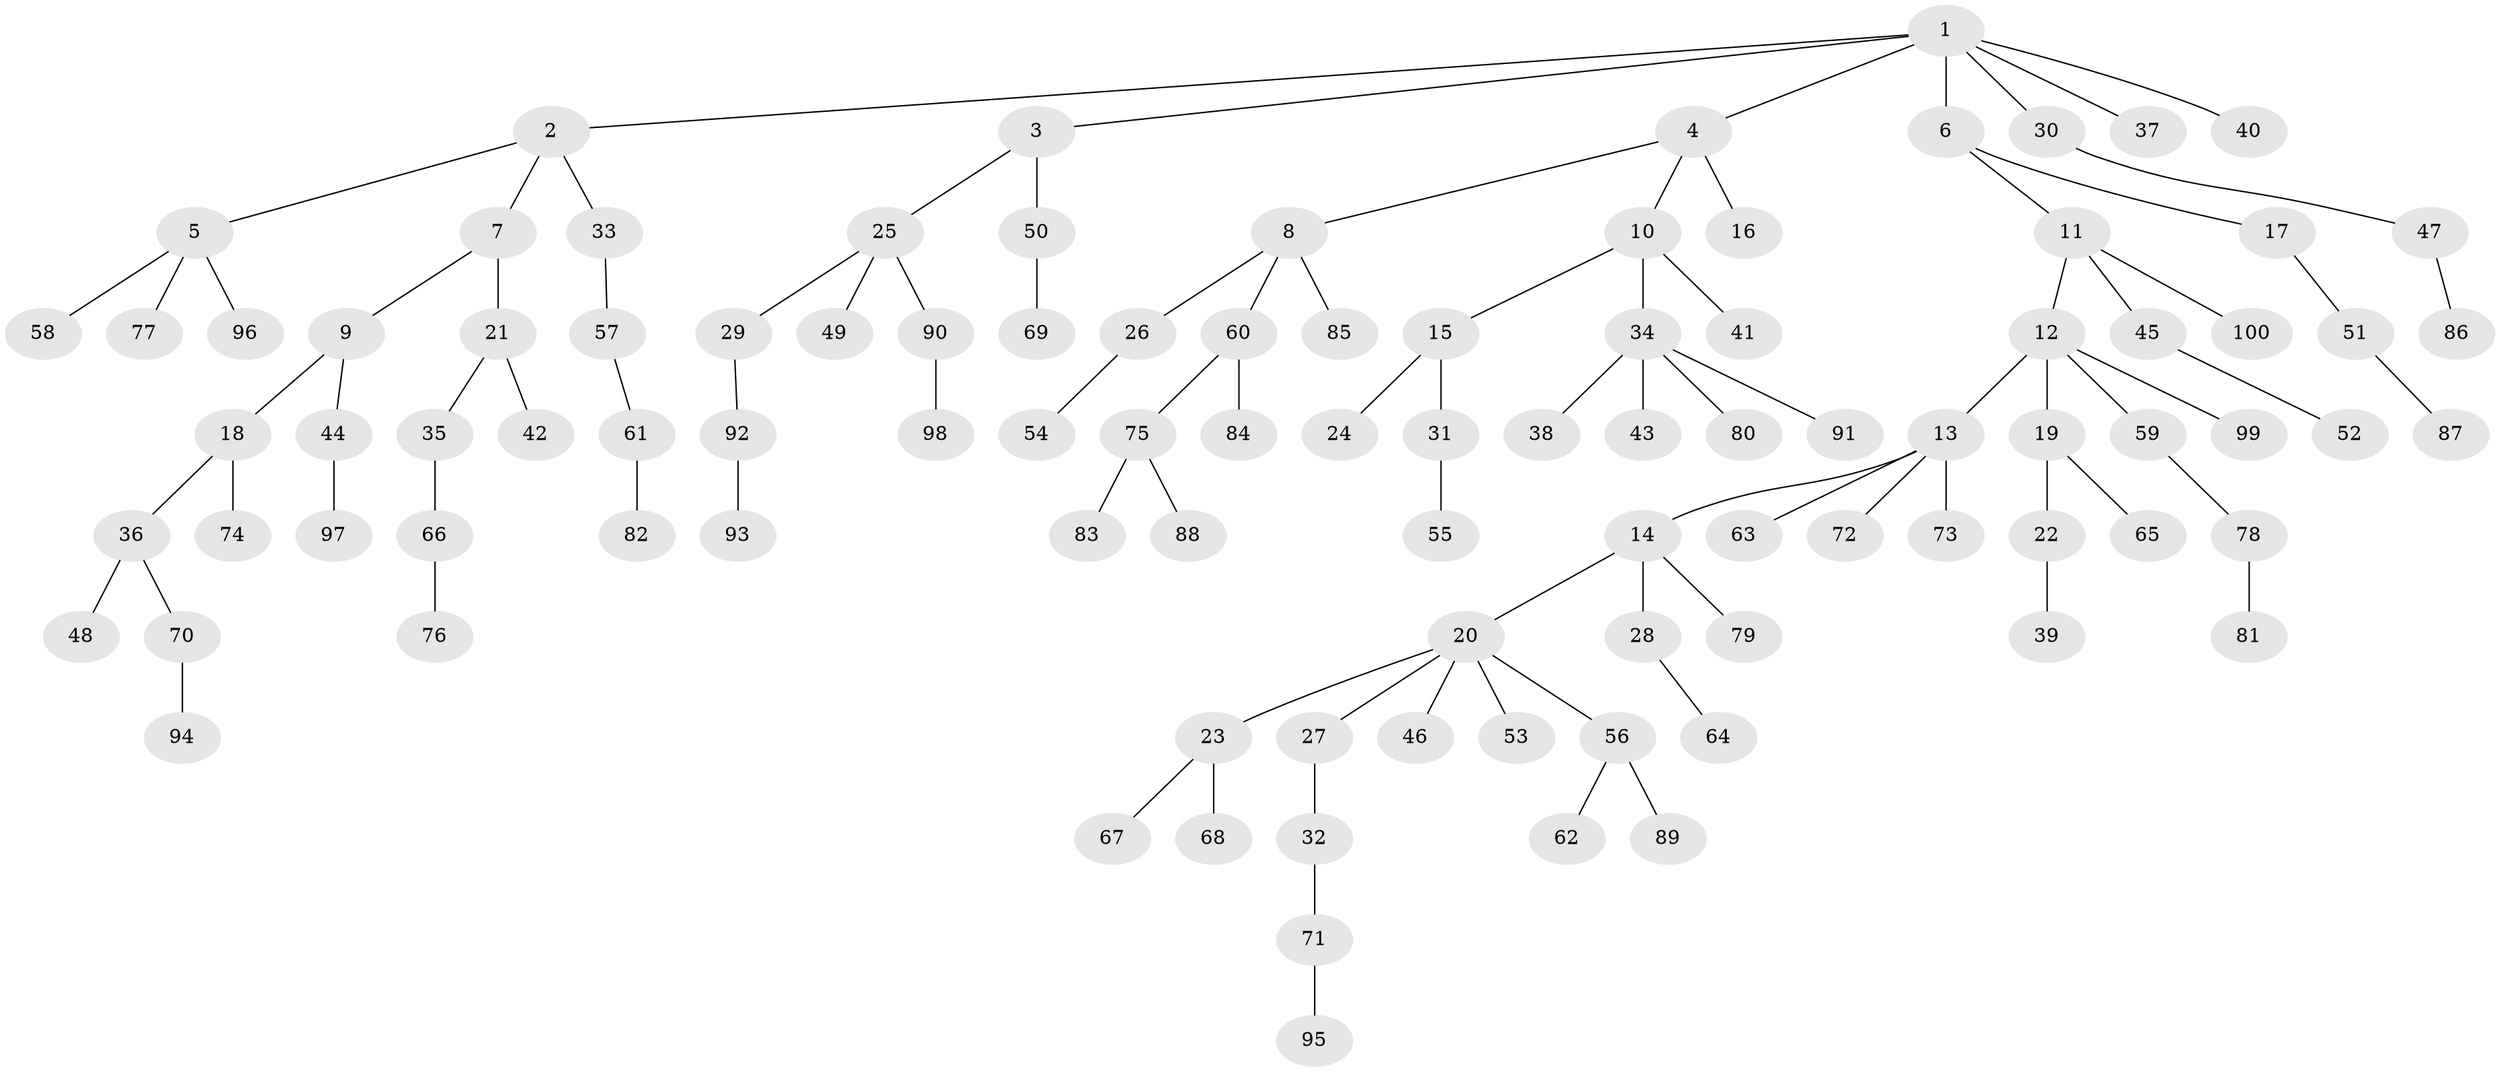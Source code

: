 // coarse degree distribution, {8: 0.028169014084507043, 4: 0.056338028169014086, 5: 0.028169014084507043, 6: 0.014084507042253521, 3: 0.09859154929577464, 1: 0.5492957746478874, 2: 0.22535211267605634}
// Generated by graph-tools (version 1.1) at 2025/24/03/03/25 07:24:09]
// undirected, 100 vertices, 99 edges
graph export_dot {
graph [start="1"]
  node [color=gray90,style=filled];
  1;
  2;
  3;
  4;
  5;
  6;
  7;
  8;
  9;
  10;
  11;
  12;
  13;
  14;
  15;
  16;
  17;
  18;
  19;
  20;
  21;
  22;
  23;
  24;
  25;
  26;
  27;
  28;
  29;
  30;
  31;
  32;
  33;
  34;
  35;
  36;
  37;
  38;
  39;
  40;
  41;
  42;
  43;
  44;
  45;
  46;
  47;
  48;
  49;
  50;
  51;
  52;
  53;
  54;
  55;
  56;
  57;
  58;
  59;
  60;
  61;
  62;
  63;
  64;
  65;
  66;
  67;
  68;
  69;
  70;
  71;
  72;
  73;
  74;
  75;
  76;
  77;
  78;
  79;
  80;
  81;
  82;
  83;
  84;
  85;
  86;
  87;
  88;
  89;
  90;
  91;
  92;
  93;
  94;
  95;
  96;
  97;
  98;
  99;
  100;
  1 -- 2;
  1 -- 3;
  1 -- 4;
  1 -- 6;
  1 -- 30;
  1 -- 37;
  1 -- 40;
  2 -- 5;
  2 -- 7;
  2 -- 33;
  3 -- 25;
  3 -- 50;
  4 -- 8;
  4 -- 10;
  4 -- 16;
  5 -- 58;
  5 -- 77;
  5 -- 96;
  6 -- 11;
  6 -- 17;
  7 -- 9;
  7 -- 21;
  8 -- 26;
  8 -- 60;
  8 -- 85;
  9 -- 18;
  9 -- 44;
  10 -- 15;
  10 -- 34;
  10 -- 41;
  11 -- 12;
  11 -- 45;
  11 -- 100;
  12 -- 13;
  12 -- 19;
  12 -- 59;
  12 -- 99;
  13 -- 14;
  13 -- 63;
  13 -- 72;
  13 -- 73;
  14 -- 20;
  14 -- 28;
  14 -- 79;
  15 -- 24;
  15 -- 31;
  17 -- 51;
  18 -- 36;
  18 -- 74;
  19 -- 22;
  19 -- 65;
  20 -- 23;
  20 -- 27;
  20 -- 46;
  20 -- 53;
  20 -- 56;
  21 -- 35;
  21 -- 42;
  22 -- 39;
  23 -- 67;
  23 -- 68;
  25 -- 29;
  25 -- 49;
  25 -- 90;
  26 -- 54;
  27 -- 32;
  28 -- 64;
  29 -- 92;
  30 -- 47;
  31 -- 55;
  32 -- 71;
  33 -- 57;
  34 -- 38;
  34 -- 43;
  34 -- 80;
  34 -- 91;
  35 -- 66;
  36 -- 48;
  36 -- 70;
  44 -- 97;
  45 -- 52;
  47 -- 86;
  50 -- 69;
  51 -- 87;
  56 -- 62;
  56 -- 89;
  57 -- 61;
  59 -- 78;
  60 -- 75;
  60 -- 84;
  61 -- 82;
  66 -- 76;
  70 -- 94;
  71 -- 95;
  75 -- 83;
  75 -- 88;
  78 -- 81;
  90 -- 98;
  92 -- 93;
}

